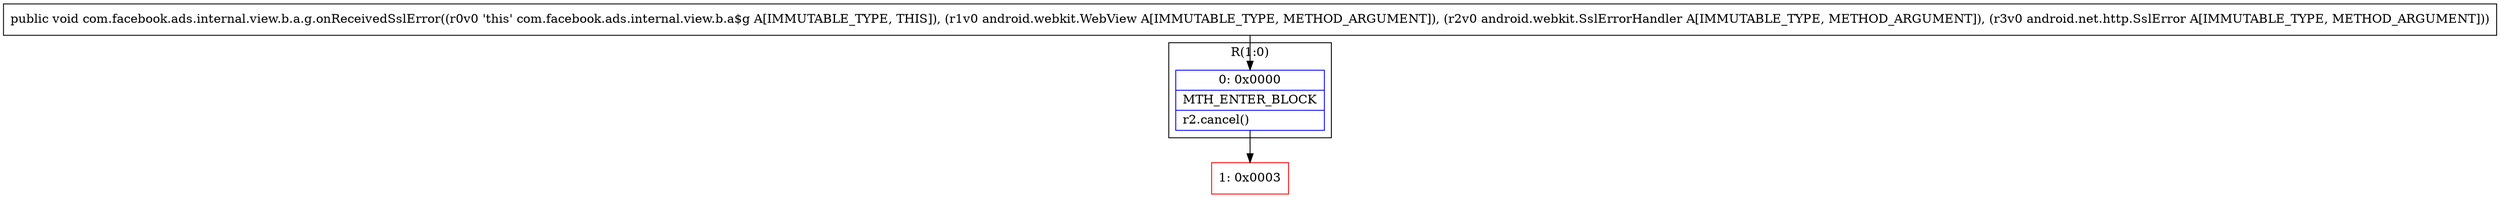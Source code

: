 digraph "CFG forcom.facebook.ads.internal.view.b.a.g.onReceivedSslError(Landroid\/webkit\/WebView;Landroid\/webkit\/SslErrorHandler;Landroid\/net\/http\/SslError;)V" {
subgraph cluster_Region_1686907985 {
label = "R(1:0)";
node [shape=record,color=blue];
Node_0 [shape=record,label="{0\:\ 0x0000|MTH_ENTER_BLOCK\l|r2.cancel()\l}"];
}
Node_1 [shape=record,color=red,label="{1\:\ 0x0003}"];
MethodNode[shape=record,label="{public void com.facebook.ads.internal.view.b.a.g.onReceivedSslError((r0v0 'this' com.facebook.ads.internal.view.b.a$g A[IMMUTABLE_TYPE, THIS]), (r1v0 android.webkit.WebView A[IMMUTABLE_TYPE, METHOD_ARGUMENT]), (r2v0 android.webkit.SslErrorHandler A[IMMUTABLE_TYPE, METHOD_ARGUMENT]), (r3v0 android.net.http.SslError A[IMMUTABLE_TYPE, METHOD_ARGUMENT])) }"];
MethodNode -> Node_0;
Node_0 -> Node_1;
}

